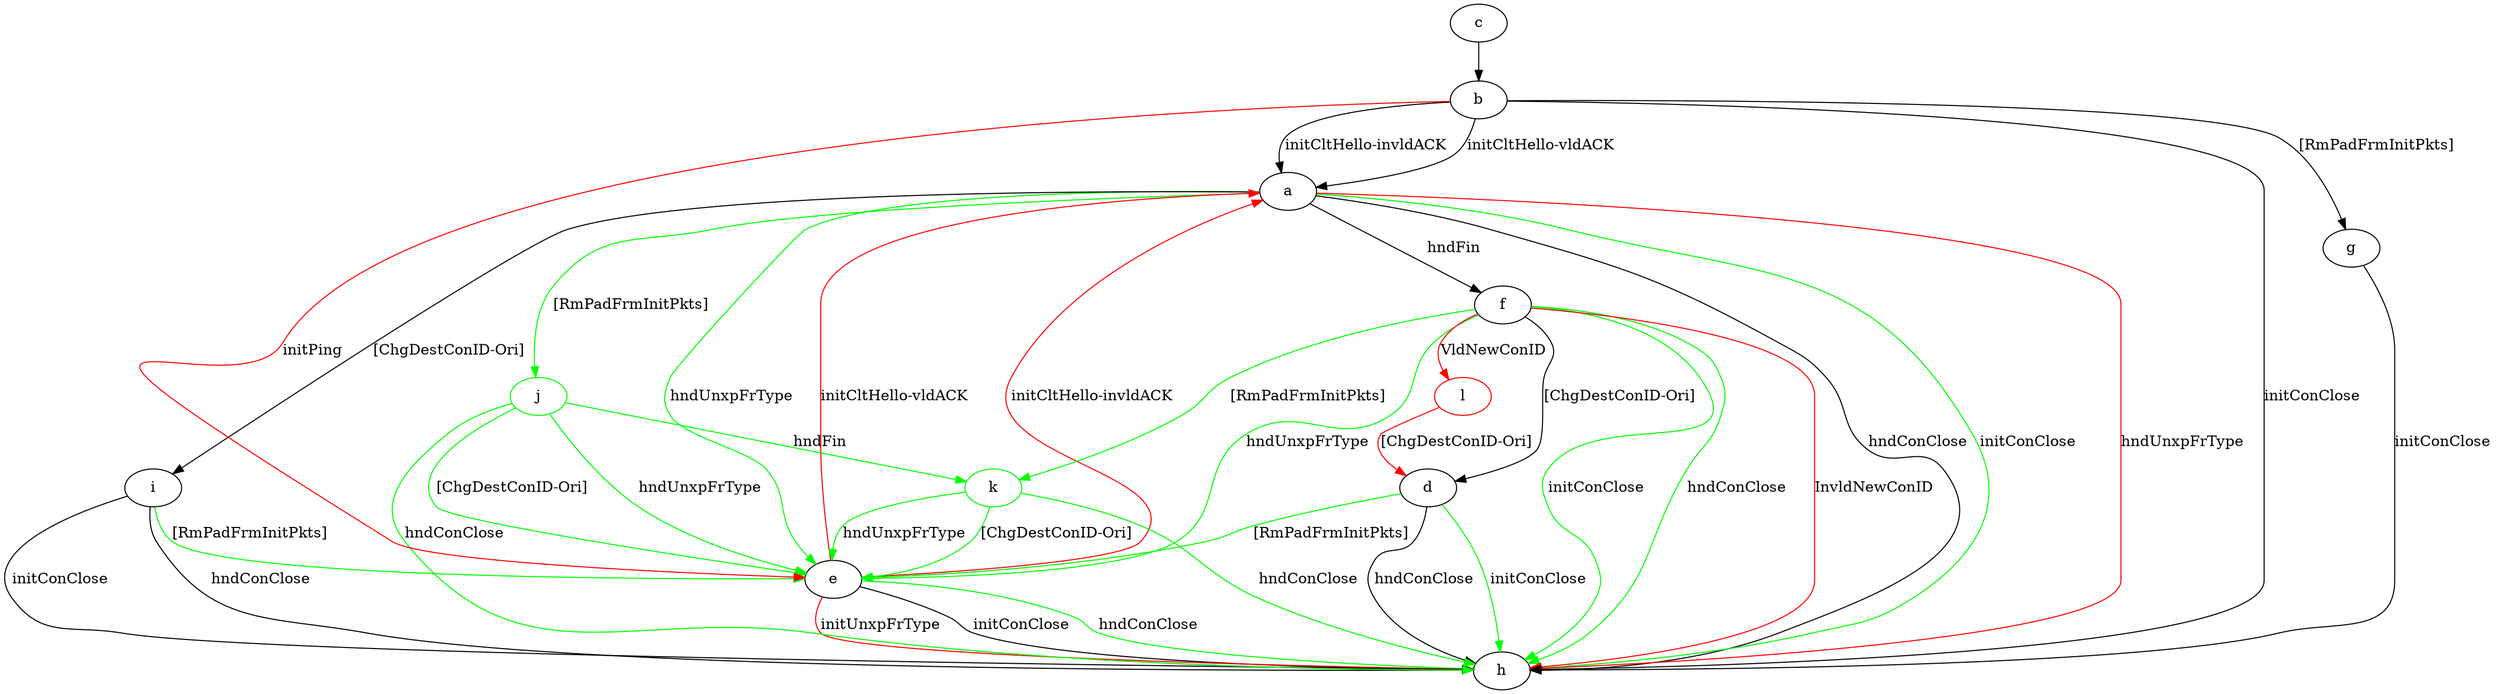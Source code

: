 digraph "" {
	a -> e	[key=0,
		color=green,
		label="hndUnxpFrType "];
	a -> f	[key=0,
		label="hndFin "];
	a -> h	[key=0,
		label="hndConClose "];
	a -> h	[key=1,
		color=green,
		label="initConClose "];
	a -> h	[key=2,
		color=red,
		label="hndUnxpFrType "];
	a -> i	[key=0,
		label="[ChgDestConID-Ori] "];
	j	[color=green];
	a -> j	[key=0,
		color=green,
		label="[RmPadFrmInitPkts] "];
	b -> a	[key=0,
		label="initCltHello-vldACK "];
	b -> a	[key=1,
		label="initCltHello-invldACK "];
	b -> e	[key=0,
		color=red,
		label="initPing "];
	b -> g	[key=0,
		label="[RmPadFrmInitPkts] "];
	b -> h	[key=0,
		label="initConClose "];
	c -> b	[key=0];
	d -> e	[key=0,
		color=green,
		label="[RmPadFrmInitPkts] "];
	d -> h	[key=0,
		label="hndConClose "];
	d -> h	[key=1,
		color=green,
		label="initConClose "];
	e -> a	[key=0,
		color=red,
		label="initCltHello-vldACK "];
	e -> a	[key=1,
		color=red,
		label="initCltHello-invldACK "];
	e -> h	[key=0,
		label="initConClose "];
	e -> h	[key=1,
		color=green,
		label="hndConClose "];
	e -> h	[key=2,
		color=red,
		label="initUnxpFrType "];
	f -> d	[key=0,
		label="[ChgDestConID-Ori] "];
	f -> e	[key=0,
		color=green,
		label="hndUnxpFrType "];
	f -> h	[key=0,
		color=green,
		label="initConClose "];
	f -> h	[key=1,
		color=green,
		label="hndConClose "];
	f -> h	[key=2,
		color=red,
		label="InvldNewConID "];
	k	[color=green];
	f -> k	[key=0,
		color=green,
		label="[RmPadFrmInitPkts] "];
	l	[color=red];
	f -> l	[key=0,
		color=red,
		label="VldNewConID "];
	g -> h	[key=0,
		label="initConClose "];
	i -> e	[key=0,
		color=green,
		label="[RmPadFrmInitPkts] "];
	i -> h	[key=0,
		label="initConClose "];
	i -> h	[key=1,
		label="hndConClose "];
	j -> e	[key=0,
		color=green,
		label="hndUnxpFrType "];
	j -> e	[key=1,
		color=green,
		label="[ChgDestConID-Ori] "];
	j -> h	[key=0,
		color=green,
		label="hndConClose "];
	j -> k	[key=0,
		color=green,
		label="hndFin "];
	k -> e	[key=0,
		color=green,
		label="hndUnxpFrType "];
	k -> e	[key=1,
		color=green,
		label="[ChgDestConID-Ori] "];
	k -> h	[key=0,
		color=green,
		label="hndConClose "];
	l -> d	[key=0,
		color=red,
		label="[ChgDestConID-Ori] "];
}
